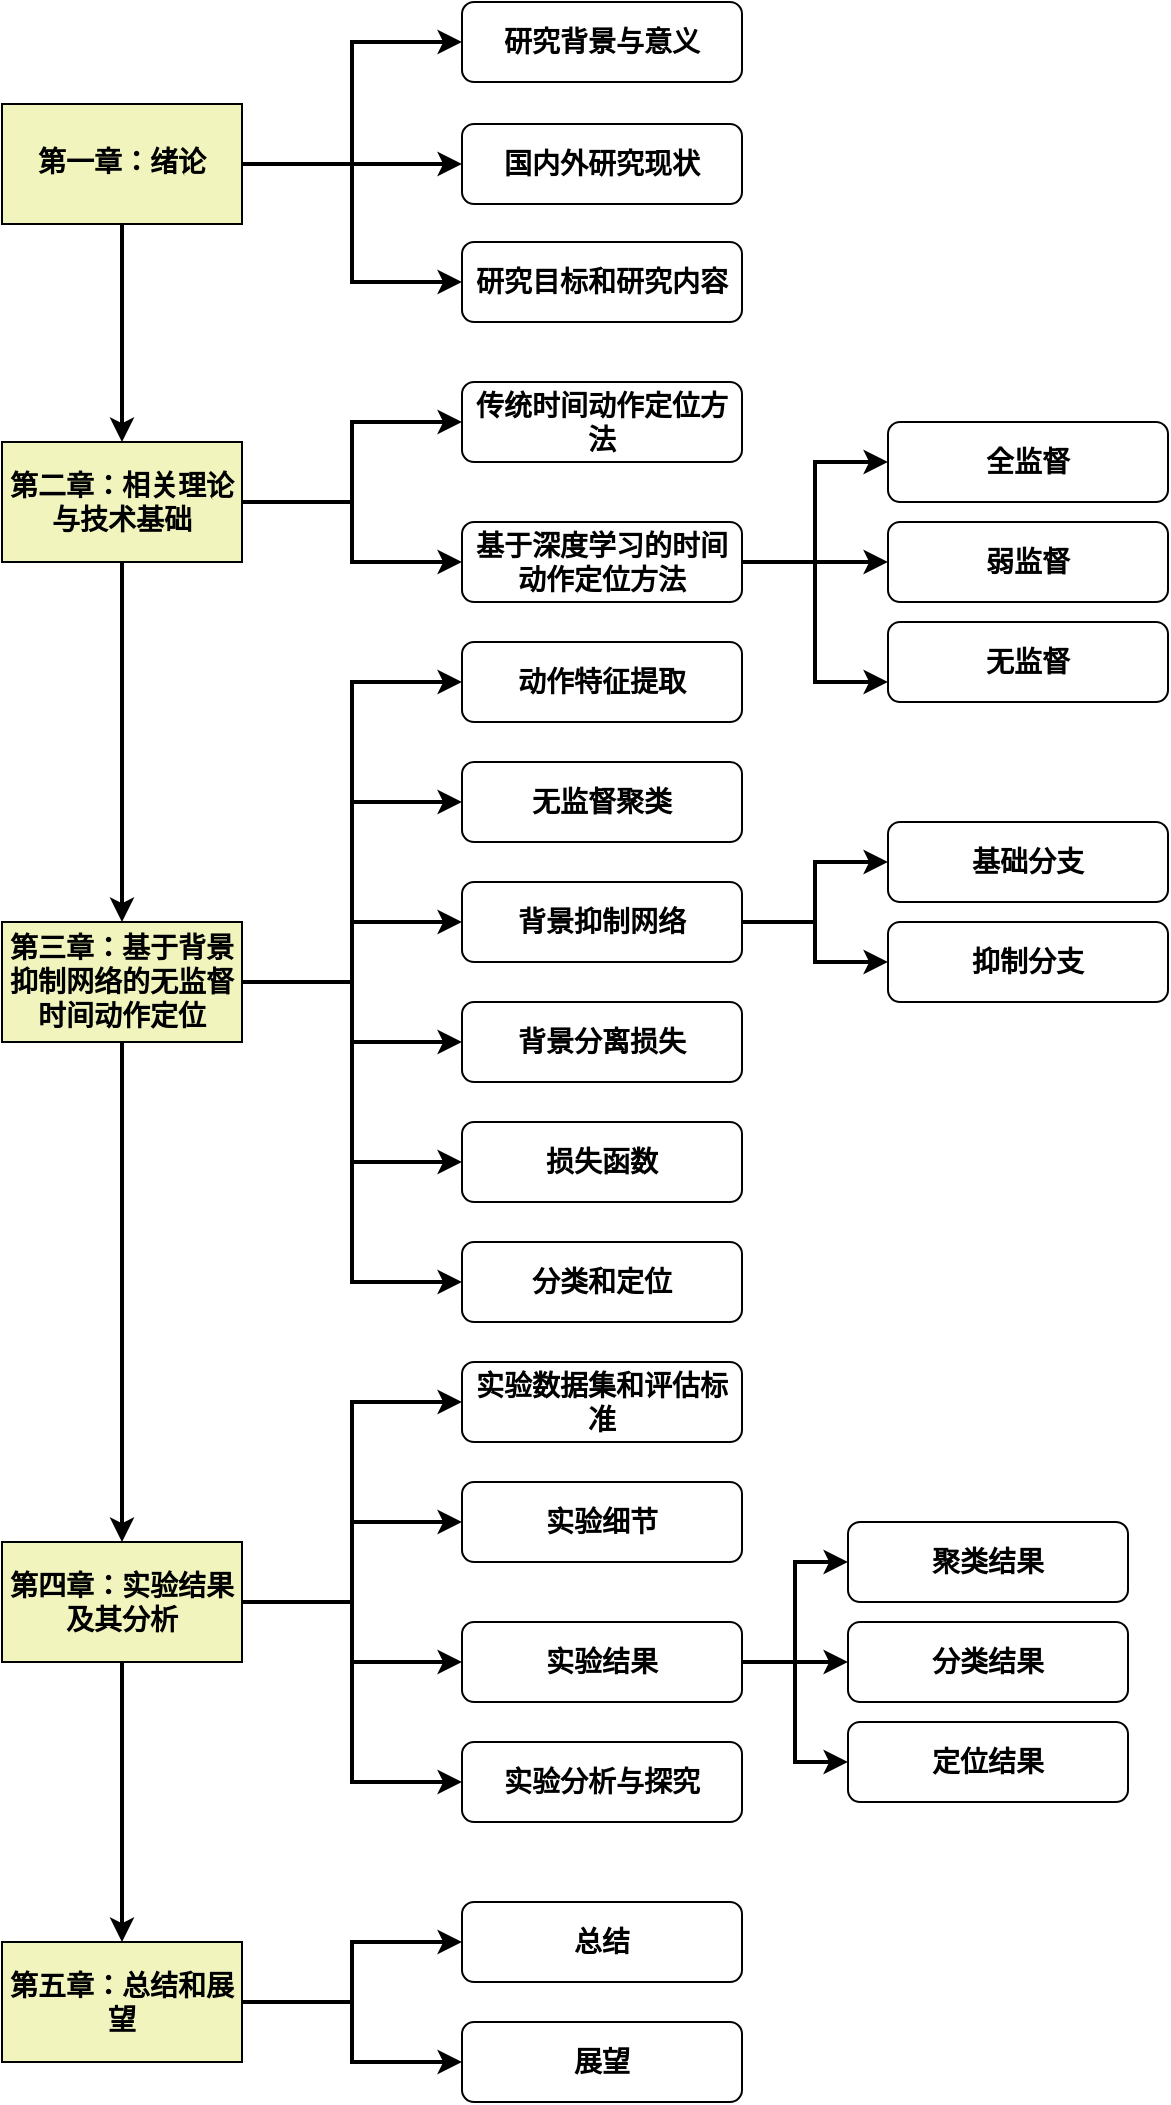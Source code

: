 <mxfile version="14.7.6" type="github">
  <diagram id="XLJMUqHiTXPoUTxL7cdy" name="Page-1">
    <mxGraphModel dx="1422" dy="772" grid="1" gridSize="10" guides="1" tooltips="1" connect="1" arrows="1" fold="1" page="1" pageScale="1" pageWidth="827" pageHeight="1169" math="0" shadow="0">
      <root>
        <mxCell id="0" />
        <mxCell id="1" parent="0" />
        <mxCell id="1S2QTwo0giWLdl-as3Fp-15" style="edgeStyle=orthogonalEdgeStyle;rounded=0;orthogonalLoop=1;jettySize=auto;html=1;fontSize=14;fontStyle=1;strokeWidth=2;" parent="1" source="1S2QTwo0giWLdl-as3Fp-2" target="1S2QTwo0giWLdl-as3Fp-9" edge="1">
          <mxGeometry relative="1" as="geometry" />
        </mxCell>
        <mxCell id="1S2QTwo0giWLdl-as3Fp-16" style="edgeStyle=orthogonalEdgeStyle;rounded=0;orthogonalLoop=1;jettySize=auto;html=1;entryX=0;entryY=0.5;entryDx=0;entryDy=0;fontSize=14;fontStyle=1;strokeWidth=2;" parent="1" source="1S2QTwo0giWLdl-as3Fp-2" target="1S2QTwo0giWLdl-as3Fp-8" edge="1">
          <mxGeometry relative="1" as="geometry" />
        </mxCell>
        <mxCell id="1S2QTwo0giWLdl-as3Fp-17" style="edgeStyle=orthogonalEdgeStyle;rounded=0;orthogonalLoop=1;jettySize=auto;html=1;entryX=0;entryY=0.5;entryDx=0;entryDy=0;fontSize=14;fontStyle=1;strokeWidth=2;" parent="1" source="1S2QTwo0giWLdl-as3Fp-2" target="1S2QTwo0giWLdl-as3Fp-10" edge="1">
          <mxGeometry relative="1" as="geometry" />
        </mxCell>
        <mxCell id="1S2QTwo0giWLdl-as3Fp-40" style="edgeStyle=orthogonalEdgeStyle;rounded=0;orthogonalLoop=1;jettySize=auto;html=1;fontSize=14;fontStyle=1;strokeWidth=2;" parent="1" source="1S2QTwo0giWLdl-as3Fp-2" target="1S2QTwo0giWLdl-as3Fp-4" edge="1">
          <mxGeometry relative="1" as="geometry" />
        </mxCell>
        <mxCell id="1S2QTwo0giWLdl-as3Fp-2" value="第一章：绪论" style="rounded=0;whiteSpace=wrap;html=1;fillColor=#F1F5BD;fontSize=14;fontFamily=Verdana;fontStyle=1" parent="1" vertex="1">
          <mxGeometry x="77" y="121" width="120" height="60" as="geometry" />
        </mxCell>
        <mxCell id="1S2QTwo0giWLdl-as3Fp-41" style="edgeStyle=orthogonalEdgeStyle;rounded=0;orthogonalLoop=1;jettySize=auto;html=1;entryX=0.5;entryY=0;entryDx=0;entryDy=0;fontSize=14;fontStyle=1;strokeWidth=2;" parent="1" source="1S2QTwo0giWLdl-as3Fp-4" target="1S2QTwo0giWLdl-as3Fp-5" edge="1">
          <mxGeometry relative="1" as="geometry" />
        </mxCell>
        <mxCell id="1S2QTwo0giWLdl-as3Fp-45" style="edgeStyle=orthogonalEdgeStyle;rounded=0;orthogonalLoop=1;jettySize=auto;html=1;entryX=0;entryY=0.5;entryDx=0;entryDy=0;fontSize=14;fontStyle=1;strokeWidth=2;" parent="1" source="1S2QTwo0giWLdl-as3Fp-4" target="1S2QTwo0giWLdl-as3Fp-19" edge="1">
          <mxGeometry relative="1" as="geometry" />
        </mxCell>
        <mxCell id="1S2QTwo0giWLdl-as3Fp-46" style="edgeStyle=orthogonalEdgeStyle;rounded=0;orthogonalLoop=1;jettySize=auto;html=1;fontSize=14;fontStyle=1;strokeWidth=2;" parent="1" source="1S2QTwo0giWLdl-as3Fp-4" target="1S2QTwo0giWLdl-as3Fp-20" edge="1">
          <mxGeometry relative="1" as="geometry" />
        </mxCell>
        <mxCell id="1S2QTwo0giWLdl-as3Fp-4" value="第二章：相关理论与技术基础" style="rounded=0;whiteSpace=wrap;html=1;fillColor=#F1F5BD;fontSize=14;fontStyle=1" parent="1" vertex="1">
          <mxGeometry x="77" y="290" width="120" height="60" as="geometry" />
        </mxCell>
        <mxCell id="1S2QTwo0giWLdl-as3Fp-47" style="edgeStyle=orthogonalEdgeStyle;rounded=0;orthogonalLoop=1;jettySize=auto;html=1;fontSize=14;fontStyle=1;strokeWidth=2;" parent="1" source="1S2QTwo0giWLdl-as3Fp-5" target="1S2QTwo0giWLdl-as3Fp-6" edge="1">
          <mxGeometry relative="1" as="geometry" />
        </mxCell>
        <mxCell id="1S2QTwo0giWLdl-as3Fp-5" value="第三章：基于背景抑制网络的无监督时间动作定位" style="rounded=0;whiteSpace=wrap;html=1;fillColor=#F1F5BD;fontSize=14;fontStyle=1" parent="1" vertex="1">
          <mxGeometry x="77" y="530" width="120" height="60" as="geometry" />
        </mxCell>
        <mxCell id="1S2QTwo0giWLdl-as3Fp-53" style="edgeStyle=orthogonalEdgeStyle;rounded=0;orthogonalLoop=1;jettySize=auto;html=1;entryX=0;entryY=0.5;entryDx=0;entryDy=0;fontSize=14;fontStyle=1;strokeWidth=2;" parent="1" source="1S2QTwo0giWLdl-as3Fp-6" target="1S2QTwo0giWLdl-as3Fp-42" edge="1">
          <mxGeometry relative="1" as="geometry" />
        </mxCell>
        <mxCell id="1S2QTwo0giWLdl-as3Fp-54" style="edgeStyle=orthogonalEdgeStyle;rounded=0;orthogonalLoop=1;jettySize=auto;html=1;fontSize=14;fontStyle=1;strokeWidth=2;" parent="1" source="1S2QTwo0giWLdl-as3Fp-6" target="1S2QTwo0giWLdl-as3Fp-48" edge="1">
          <mxGeometry relative="1" as="geometry" />
        </mxCell>
        <mxCell id="1S2QTwo0giWLdl-as3Fp-55" style="edgeStyle=orthogonalEdgeStyle;rounded=0;orthogonalLoop=1;jettySize=auto;html=1;fontSize=14;fontStyle=1;strokeWidth=2;" parent="1" source="1S2QTwo0giWLdl-as3Fp-6" target="1S2QTwo0giWLdl-as3Fp-49" edge="1">
          <mxGeometry relative="1" as="geometry" />
        </mxCell>
        <mxCell id="1S2QTwo0giWLdl-as3Fp-56" style="edgeStyle=orthogonalEdgeStyle;rounded=0;orthogonalLoop=1;jettySize=auto;html=1;entryX=0;entryY=0.5;entryDx=0;entryDy=0;fontSize=14;fontStyle=1;strokeWidth=2;" parent="1" source="1S2QTwo0giWLdl-as3Fp-6" target="1S2QTwo0giWLdl-as3Fp-50" edge="1">
          <mxGeometry relative="1" as="geometry" />
        </mxCell>
        <mxCell id="1S2QTwo0giWLdl-as3Fp-61" style="edgeStyle=orthogonalEdgeStyle;rounded=0;orthogonalLoop=1;jettySize=auto;html=1;fontSize=14;fontStyle=1;strokeWidth=2;" parent="1" source="1S2QTwo0giWLdl-as3Fp-6" target="1S2QTwo0giWLdl-as3Fp-7" edge="1">
          <mxGeometry relative="1" as="geometry" />
        </mxCell>
        <mxCell id="1S2QTwo0giWLdl-as3Fp-6" value="第四章：实验结果及其分析" style="rounded=0;whiteSpace=wrap;html=1;fillColor=#F1F5BD;fontSize=14;fontStyle=1" parent="1" vertex="1">
          <mxGeometry x="77" y="840" width="120" height="60" as="geometry" />
        </mxCell>
        <mxCell id="1S2QTwo0giWLdl-as3Fp-58" style="edgeStyle=orthogonalEdgeStyle;rounded=0;orthogonalLoop=1;jettySize=auto;html=1;fontSize=14;fontStyle=1;strokeWidth=2;" parent="1" source="1S2QTwo0giWLdl-as3Fp-7" target="1S2QTwo0giWLdl-as3Fp-57" edge="1">
          <mxGeometry relative="1" as="geometry" />
        </mxCell>
        <mxCell id="QeqrdNic_y6P3TBAEa3u-2" style="edgeStyle=orthogonalEdgeStyle;rounded=0;orthogonalLoop=1;jettySize=auto;html=1;entryX=0;entryY=0.5;entryDx=0;entryDy=0;strokeWidth=2;" edge="1" parent="1" source="1S2QTwo0giWLdl-as3Fp-7" target="QeqrdNic_y6P3TBAEa3u-1">
          <mxGeometry relative="1" as="geometry" />
        </mxCell>
        <mxCell id="1S2QTwo0giWLdl-as3Fp-7" value="第五章：总结和展望" style="rounded=0;whiteSpace=wrap;html=1;fillColor=#F1F5BD;fontSize=14;fontStyle=1" parent="1" vertex="1">
          <mxGeometry x="77" y="1040" width="120" height="60" as="geometry" />
        </mxCell>
        <mxCell id="1S2QTwo0giWLdl-as3Fp-8" value="研究背景与意义" style="rounded=1;whiteSpace=wrap;html=1;fillColor=#FFFFFF;fontSize=14;fontStyle=1" parent="1" vertex="1">
          <mxGeometry x="307" y="70" width="140" height="40" as="geometry" />
        </mxCell>
        <mxCell id="1S2QTwo0giWLdl-as3Fp-9" value="国内外研究现状" style="rounded=1;whiteSpace=wrap;html=1;fillColor=#FFFFFF;fontSize=14;fontStyle=1" parent="1" vertex="1">
          <mxGeometry x="307" y="131" width="140" height="40" as="geometry" />
        </mxCell>
        <mxCell id="1S2QTwo0giWLdl-as3Fp-10" value="研究目标和研究内容" style="rounded=1;whiteSpace=wrap;html=1;fillColor=#FFFFFF;fontSize=14;fontStyle=1" parent="1" vertex="1">
          <mxGeometry x="307" y="190" width="140" height="40" as="geometry" />
        </mxCell>
        <mxCell id="1S2QTwo0giWLdl-as3Fp-19" value="传统时间动作定位方法" style="rounded=1;whiteSpace=wrap;html=1;fillColor=#FFFFFF;fontSize=14;fontStyle=1" parent="1" vertex="1">
          <mxGeometry x="307" y="260" width="140" height="40" as="geometry" />
        </mxCell>
        <mxCell id="1S2QTwo0giWLdl-as3Fp-65" style="edgeStyle=orthogonalEdgeStyle;rounded=0;orthogonalLoop=1;jettySize=auto;html=1;entryX=0;entryY=0.5;entryDx=0;entryDy=0;fontFamily=Verdana;fontSize=14;strokeWidth=2;" parent="1" source="1S2QTwo0giWLdl-as3Fp-20" target="1S2QTwo0giWLdl-as3Fp-63" edge="1">
          <mxGeometry relative="1" as="geometry" />
        </mxCell>
        <mxCell id="1S2QTwo0giWLdl-as3Fp-66" style="edgeStyle=orthogonalEdgeStyle;rounded=0;orthogonalLoop=1;jettySize=auto;html=1;entryX=0;entryY=0.5;entryDx=0;entryDy=0;fontFamily=Verdana;fontSize=14;strokeWidth=2;" parent="1" source="1S2QTwo0giWLdl-as3Fp-20" target="1S2QTwo0giWLdl-as3Fp-62" edge="1">
          <mxGeometry relative="1" as="geometry" />
        </mxCell>
        <mxCell id="1S2QTwo0giWLdl-as3Fp-67" style="edgeStyle=orthogonalEdgeStyle;rounded=0;orthogonalLoop=1;jettySize=auto;html=1;entryX=0;entryY=0.75;entryDx=0;entryDy=0;fontFamily=Verdana;fontSize=14;strokeWidth=2;" parent="1" source="1S2QTwo0giWLdl-as3Fp-20" target="1S2QTwo0giWLdl-as3Fp-64" edge="1">
          <mxGeometry relative="1" as="geometry" />
        </mxCell>
        <mxCell id="1S2QTwo0giWLdl-as3Fp-20" value="基于深度学习的时间动作定位方法" style="rounded=1;whiteSpace=wrap;html=1;fillColor=#FFFFFF;fontSize=14;fontStyle=1" parent="1" vertex="1">
          <mxGeometry x="307" y="330" width="140" height="40" as="geometry" />
        </mxCell>
        <mxCell id="1S2QTwo0giWLdl-as3Fp-33" style="edgeStyle=orthogonalEdgeStyle;rounded=0;orthogonalLoop=1;jettySize=auto;html=1;entryX=0;entryY=0.5;entryDx=0;entryDy=0;exitX=1;exitY=0.5;exitDx=0;exitDy=0;fontSize=14;fontStyle=1;strokeWidth=2;" parent="1" source="1S2QTwo0giWLdl-as3Fp-5" target="1S2QTwo0giWLdl-as3Fp-25" edge="1">
          <mxGeometry relative="1" as="geometry">
            <mxPoint x="447" y="534.5" as="sourcePoint" />
          </mxGeometry>
        </mxCell>
        <mxCell id="1S2QTwo0giWLdl-as3Fp-34" style="edgeStyle=orthogonalEdgeStyle;rounded=0;orthogonalLoop=1;jettySize=auto;html=1;entryX=0;entryY=0.5;entryDx=0;entryDy=0;exitX=1;exitY=0.5;exitDx=0;exitDy=0;fontSize=14;fontStyle=1;strokeWidth=2;" parent="1" source="1S2QTwo0giWLdl-as3Fp-5" target="1S2QTwo0giWLdl-as3Fp-26" edge="1">
          <mxGeometry relative="1" as="geometry">
            <mxPoint x="447" y="534.5" as="sourcePoint" />
          </mxGeometry>
        </mxCell>
        <mxCell id="1S2QTwo0giWLdl-as3Fp-35" style="edgeStyle=orthogonalEdgeStyle;rounded=0;orthogonalLoop=1;jettySize=auto;html=1;entryX=0;entryY=0.5;entryDx=0;entryDy=0;exitX=1;exitY=0.5;exitDx=0;exitDy=0;fontSize=14;fontStyle=1;strokeWidth=2;" parent="1" source="1S2QTwo0giWLdl-as3Fp-5" target="1S2QTwo0giWLdl-as3Fp-27" edge="1">
          <mxGeometry relative="1" as="geometry">
            <mxPoint x="447" y="534.5" as="sourcePoint" />
          </mxGeometry>
        </mxCell>
        <mxCell id="1S2QTwo0giWLdl-as3Fp-36" style="edgeStyle=orthogonalEdgeStyle;rounded=0;orthogonalLoop=1;jettySize=auto;html=1;exitX=1;exitY=0.5;exitDx=0;exitDy=0;fontSize=14;fontStyle=1;strokeWidth=2;" parent="1" source="1S2QTwo0giWLdl-as3Fp-5" target="1S2QTwo0giWLdl-as3Fp-29" edge="1">
          <mxGeometry relative="1" as="geometry">
            <mxPoint x="447" y="534.5" as="sourcePoint" />
          </mxGeometry>
        </mxCell>
        <mxCell id="1S2QTwo0giWLdl-as3Fp-37" style="edgeStyle=orthogonalEdgeStyle;rounded=0;orthogonalLoop=1;jettySize=auto;html=1;entryX=0;entryY=0.5;entryDx=0;entryDy=0;exitX=1;exitY=0.5;exitDx=0;exitDy=0;fontSize=14;fontStyle=1;strokeWidth=2;" parent="1" source="1S2QTwo0giWLdl-as3Fp-5" target="1S2QTwo0giWLdl-as3Fp-30" edge="1">
          <mxGeometry relative="1" as="geometry">
            <mxPoint x="447" y="534.5" as="sourcePoint" />
          </mxGeometry>
        </mxCell>
        <mxCell id="1S2QTwo0giWLdl-as3Fp-38" style="edgeStyle=orthogonalEdgeStyle;rounded=0;orthogonalLoop=1;jettySize=auto;html=1;entryX=0;entryY=0.5;entryDx=0;entryDy=0;exitX=1;exitY=0.5;exitDx=0;exitDy=0;fontSize=14;fontStyle=1;strokeWidth=2;" parent="1" source="1S2QTwo0giWLdl-as3Fp-5" target="1S2QTwo0giWLdl-as3Fp-31" edge="1">
          <mxGeometry relative="1" as="geometry">
            <mxPoint x="447" y="534.5" as="sourcePoint" />
          </mxGeometry>
        </mxCell>
        <mxCell id="1S2QTwo0giWLdl-as3Fp-25" value="动作特征提取" style="rounded=1;whiteSpace=wrap;html=1;fillColor=#FFFFFF;fontSize=14;fontStyle=1" parent="1" vertex="1">
          <mxGeometry x="307" y="390" width="140" height="40" as="geometry" />
        </mxCell>
        <mxCell id="1S2QTwo0giWLdl-as3Fp-26" value="无监督聚类" style="rounded=1;whiteSpace=wrap;html=1;fillColor=#FFFFFF;fontSize=14;fontStyle=1" parent="1" vertex="1">
          <mxGeometry x="307" y="450" width="140" height="40" as="geometry" />
        </mxCell>
        <mxCell id="1S2QTwo0giWLdl-as3Fp-71" style="edgeStyle=orthogonalEdgeStyle;rounded=0;orthogonalLoop=1;jettySize=auto;html=1;entryX=0;entryY=0.5;entryDx=0;entryDy=0;fontFamily=Verdana;fontSize=14;strokeWidth=2;" parent="1" source="1S2QTwo0giWLdl-as3Fp-27" target="1S2QTwo0giWLdl-as3Fp-69" edge="1">
          <mxGeometry relative="1" as="geometry" />
        </mxCell>
        <mxCell id="1S2QTwo0giWLdl-as3Fp-72" style="edgeStyle=orthogonalEdgeStyle;rounded=0;orthogonalLoop=1;jettySize=auto;html=1;fontFamily=Verdana;fontSize=14;strokeWidth=2;" parent="1" source="1S2QTwo0giWLdl-as3Fp-27" target="1S2QTwo0giWLdl-as3Fp-70" edge="1">
          <mxGeometry relative="1" as="geometry" />
        </mxCell>
        <mxCell id="1S2QTwo0giWLdl-as3Fp-27" value="背景抑制网络" style="rounded=1;whiteSpace=wrap;html=1;fillColor=#FFFFFF;fontSize=14;fontStyle=1" parent="1" vertex="1">
          <mxGeometry x="307" y="510" width="140" height="40" as="geometry" />
        </mxCell>
        <mxCell id="1S2QTwo0giWLdl-as3Fp-29" value="背景分离损失" style="rounded=1;whiteSpace=wrap;html=1;fillColor=#FFFFFF;fontSize=14;fontStyle=1" parent="1" vertex="1">
          <mxGeometry x="307" y="570" width="140" height="40" as="geometry" />
        </mxCell>
        <mxCell id="1S2QTwo0giWLdl-as3Fp-30" value="损失函数" style="rounded=1;whiteSpace=wrap;html=1;fillColor=#FFFFFF;fontSize=14;fontStyle=1" parent="1" vertex="1">
          <mxGeometry x="307" y="630" width="140" height="40" as="geometry" />
        </mxCell>
        <mxCell id="1S2QTwo0giWLdl-as3Fp-31" value="分类和定位" style="rounded=1;whiteSpace=wrap;html=1;fillColor=#FFFFFF;fontSize=14;fontStyle=1" parent="1" vertex="1">
          <mxGeometry x="307" y="690" width="140" height="40" as="geometry" />
        </mxCell>
        <mxCell id="1S2QTwo0giWLdl-as3Fp-39" style="edgeStyle=orthogonalEdgeStyle;rounded=0;orthogonalLoop=1;jettySize=auto;html=1;exitX=0.5;exitY=1;exitDx=0;exitDy=0;fontSize=14;fontStyle=1" parent="1" source="1S2QTwo0giWLdl-as3Fp-6" target="1S2QTwo0giWLdl-as3Fp-6" edge="1">
          <mxGeometry relative="1" as="geometry" />
        </mxCell>
        <mxCell id="1S2QTwo0giWLdl-as3Fp-42" value="实验数据集和评估标准" style="rounded=1;whiteSpace=wrap;html=1;fillColor=#FFFFFF;fontSize=14;fontStyle=1" parent="1" vertex="1">
          <mxGeometry x="307" y="750" width="140" height="40" as="geometry" />
        </mxCell>
        <mxCell id="1S2QTwo0giWLdl-as3Fp-48" value="实验细节" style="rounded=1;whiteSpace=wrap;html=1;fillColor=#FFFFFF;fontSize=14;fontStyle=1" parent="1" vertex="1">
          <mxGeometry x="307" y="810" width="140" height="40" as="geometry" />
        </mxCell>
        <mxCell id="1S2QTwo0giWLdl-as3Fp-76" style="edgeStyle=orthogonalEdgeStyle;rounded=0;orthogonalLoop=1;jettySize=auto;html=1;entryX=0;entryY=0.5;entryDx=0;entryDy=0;fontFamily=Verdana;fontSize=14;strokeWidth=2;" parent="1" source="1S2QTwo0giWLdl-as3Fp-49" target="1S2QTwo0giWLdl-as3Fp-73" edge="1">
          <mxGeometry relative="1" as="geometry" />
        </mxCell>
        <mxCell id="1S2QTwo0giWLdl-as3Fp-77" style="edgeStyle=orthogonalEdgeStyle;rounded=0;orthogonalLoop=1;jettySize=auto;html=1;fontFamily=Verdana;fontSize=14;strokeWidth=2;" parent="1" source="1S2QTwo0giWLdl-as3Fp-49" target="1S2QTwo0giWLdl-as3Fp-74" edge="1">
          <mxGeometry relative="1" as="geometry" />
        </mxCell>
        <mxCell id="1S2QTwo0giWLdl-as3Fp-78" style="edgeStyle=orthogonalEdgeStyle;rounded=0;orthogonalLoop=1;jettySize=auto;html=1;entryX=0;entryY=0.5;entryDx=0;entryDy=0;fontFamily=Verdana;fontSize=14;strokeWidth=2;" parent="1" source="1S2QTwo0giWLdl-as3Fp-49" target="1S2QTwo0giWLdl-as3Fp-75" edge="1">
          <mxGeometry relative="1" as="geometry" />
        </mxCell>
        <mxCell id="1S2QTwo0giWLdl-as3Fp-49" value="实验结果" style="rounded=1;whiteSpace=wrap;html=1;fillColor=#FFFFFF;fontSize=14;fontStyle=1" parent="1" vertex="1">
          <mxGeometry x="307" y="880" width="140" height="40" as="geometry" />
        </mxCell>
        <mxCell id="1S2QTwo0giWLdl-as3Fp-50" value="实验分析与探究" style="rounded=1;whiteSpace=wrap;html=1;fillColor=#FFFFFF;fontSize=14;fontStyle=1" parent="1" vertex="1">
          <mxGeometry x="307" y="940" width="140" height="40" as="geometry" />
        </mxCell>
        <mxCell id="1S2QTwo0giWLdl-as3Fp-57" value="总结" style="rounded=1;whiteSpace=wrap;html=1;fillColor=#FFFFFF;fontSize=14;fontStyle=1" parent="1" vertex="1">
          <mxGeometry x="307" y="1020" width="140" height="40" as="geometry" />
        </mxCell>
        <mxCell id="1S2QTwo0giWLdl-as3Fp-62" value="全监督" style="rounded=1;whiteSpace=wrap;html=1;fillColor=#FFFFFF;fontSize=14;fontStyle=1" parent="1" vertex="1">
          <mxGeometry x="520" y="280" width="140" height="40" as="geometry" />
        </mxCell>
        <mxCell id="1S2QTwo0giWLdl-as3Fp-63" value="弱监督" style="rounded=1;whiteSpace=wrap;html=1;fillColor=#FFFFFF;fontSize=14;fontStyle=1" parent="1" vertex="1">
          <mxGeometry x="520" y="330" width="140" height="40" as="geometry" />
        </mxCell>
        <mxCell id="1S2QTwo0giWLdl-as3Fp-64" value="无监督" style="rounded=1;whiteSpace=wrap;html=1;fillColor=#FFFFFF;fontSize=14;fontStyle=1" parent="1" vertex="1">
          <mxGeometry x="520" y="380" width="140" height="40" as="geometry" />
        </mxCell>
        <mxCell id="1S2QTwo0giWLdl-as3Fp-69" value="基础分支" style="rounded=1;whiteSpace=wrap;html=1;fillColor=#FFFFFF;fontSize=14;fontStyle=1" parent="1" vertex="1">
          <mxGeometry x="520" y="480" width="140" height="40" as="geometry" />
        </mxCell>
        <mxCell id="1S2QTwo0giWLdl-as3Fp-70" value="抑制分支" style="rounded=1;whiteSpace=wrap;html=1;fillColor=#FFFFFF;fontSize=14;fontStyle=1" parent="1" vertex="1">
          <mxGeometry x="520" y="530" width="140" height="40" as="geometry" />
        </mxCell>
        <mxCell id="1S2QTwo0giWLdl-as3Fp-73" value="聚类结果" style="rounded=1;whiteSpace=wrap;html=1;fillColor=#FFFFFF;fontSize=14;fontStyle=1" parent="1" vertex="1">
          <mxGeometry x="500" y="830" width="140" height="40" as="geometry" />
        </mxCell>
        <mxCell id="1S2QTwo0giWLdl-as3Fp-74" value="分类结果" style="rounded=1;whiteSpace=wrap;html=1;fillColor=#FFFFFF;fontSize=14;fontStyle=1" parent="1" vertex="1">
          <mxGeometry x="500" y="880" width="140" height="40" as="geometry" />
        </mxCell>
        <mxCell id="1S2QTwo0giWLdl-as3Fp-75" value="定位结果" style="rounded=1;whiteSpace=wrap;html=1;fillColor=#FFFFFF;fontSize=14;fontStyle=1" parent="1" vertex="1">
          <mxGeometry x="500" y="930" width="140" height="40" as="geometry" />
        </mxCell>
        <mxCell id="QeqrdNic_y6P3TBAEa3u-1" value="展望" style="rounded=1;whiteSpace=wrap;html=1;fillColor=#FFFFFF;fontSize=14;fontStyle=1" vertex="1" parent="1">
          <mxGeometry x="307" y="1080" width="140" height="40" as="geometry" />
        </mxCell>
      </root>
    </mxGraphModel>
  </diagram>
</mxfile>
